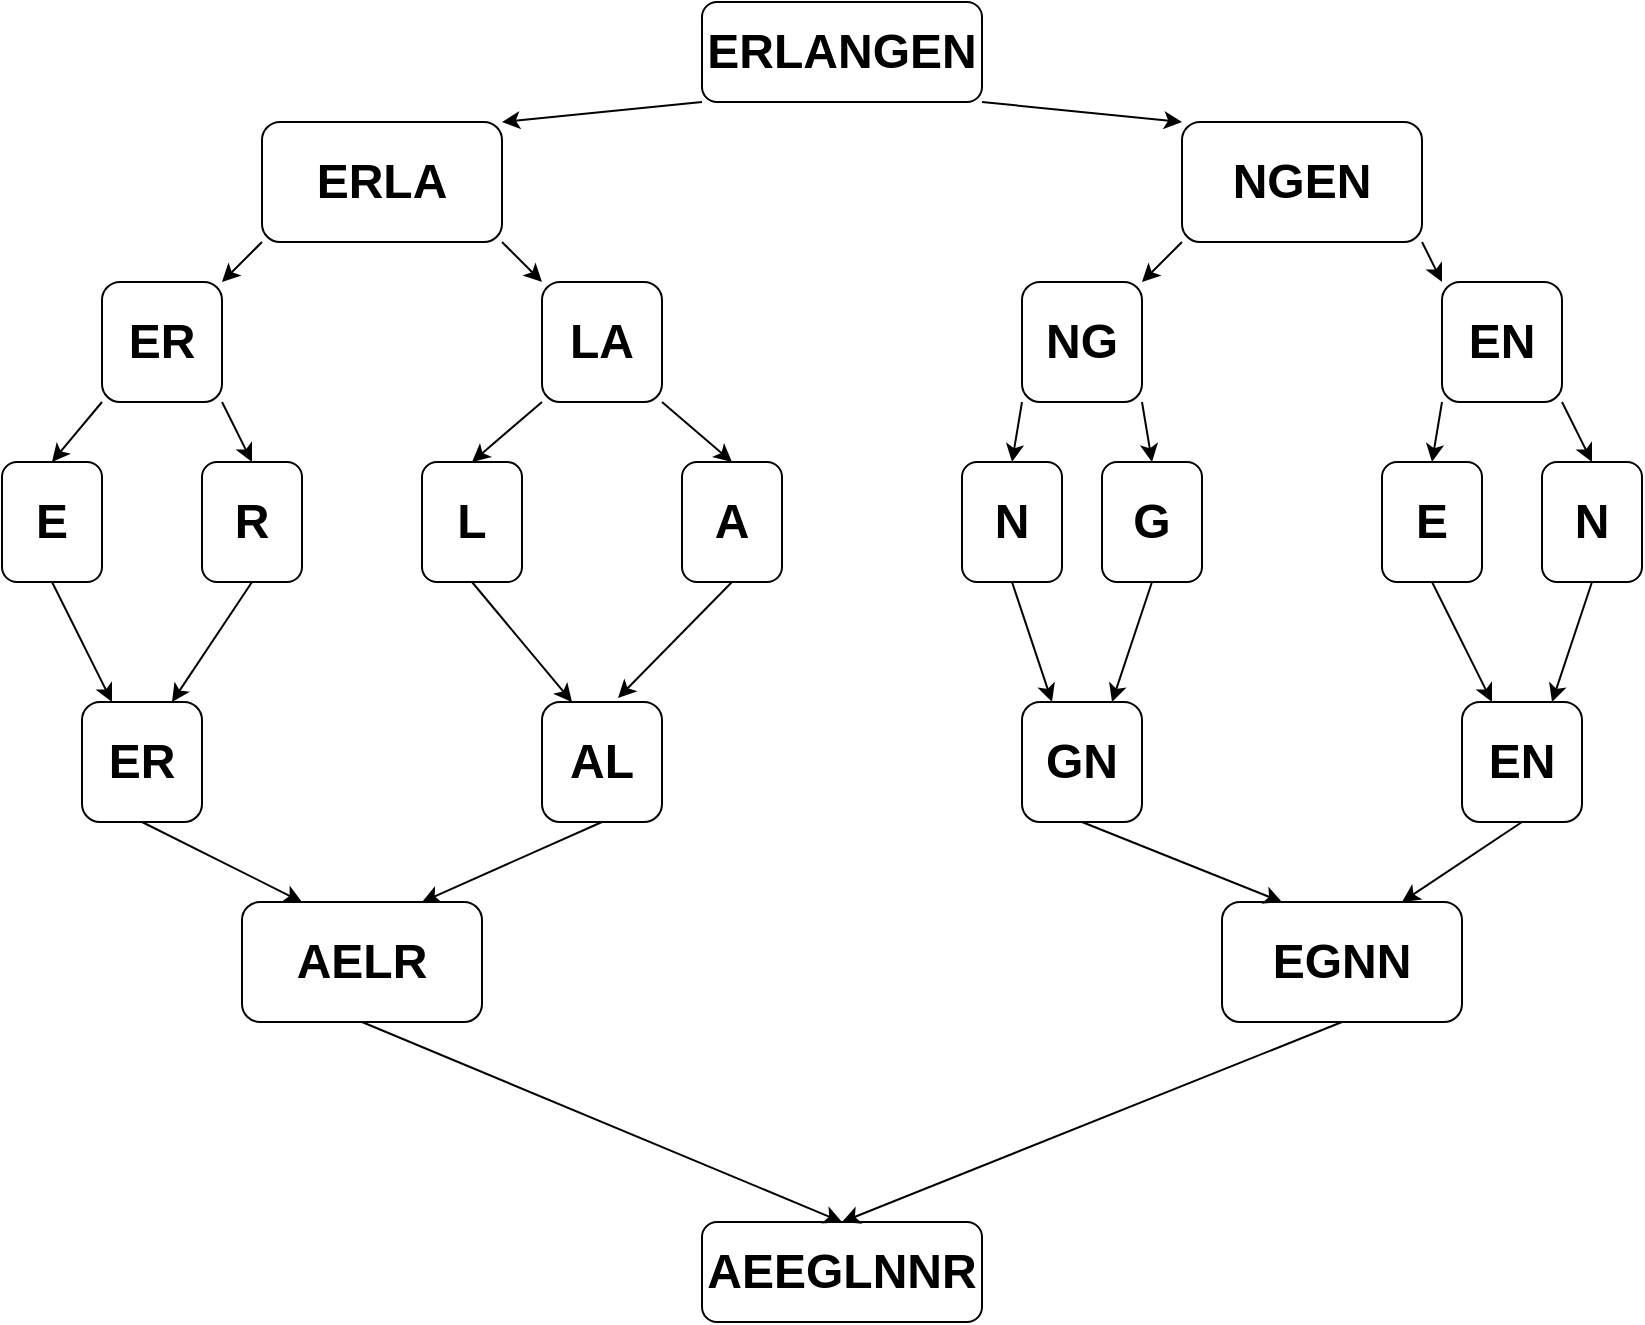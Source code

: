 <mxfile version="13.10.1" type="device"><diagram id="DE1ahLUOJozpv-eDr9Hm" name="Page-1"><mxGraphModel dx="1422" dy="762" grid="1" gridSize="10" guides="1" tooltips="1" connect="1" arrows="1" fold="1" page="1" pageScale="1" pageWidth="1169" pageHeight="827" background="none" math="0" shadow="0"><root><mxCell id="0"/><mxCell id="1" parent="0"/><mxCell id="f4lkO9fk2rtM7I0UGXnO-1" value="&lt;font style=&quot;font-size: 24px&quot;&gt;&lt;b&gt;ERLANGEN&lt;/b&gt;&lt;/font&gt;" style="rounded=1;whiteSpace=wrap;html=1;" parent="1" vertex="1"><mxGeometry x="360" y="10" width="140" height="50" as="geometry"/></mxCell><mxCell id="f4lkO9fk2rtM7I0UGXnO-3" value="&lt;b&gt;&lt;font style=&quot;font-size: 24px&quot;&gt;ERLA&lt;/font&gt;&lt;/b&gt;" style="rounded=1;whiteSpace=wrap;html=1;" parent="1" vertex="1"><mxGeometry x="140" y="70" width="120" height="60" as="geometry"/></mxCell><mxCell id="f4lkO9fk2rtM7I0UGXnO-4" value="&lt;b&gt;&lt;font style=&quot;font-size: 24px&quot;&gt;NGEN&lt;/font&gt;&lt;/b&gt;" style="rounded=1;whiteSpace=wrap;html=1;" parent="1" vertex="1"><mxGeometry x="600" y="70" width="120" height="60" as="geometry"/></mxCell><mxCell id="f4lkO9fk2rtM7I0UGXnO-5" value="&lt;font style=&quot;font-size: 24px&quot;&gt;&lt;b&gt;ER&lt;/b&gt;&lt;/font&gt;" style="rounded=1;whiteSpace=wrap;html=1;" parent="1" vertex="1"><mxGeometry x="60" y="150" width="60" height="60" as="geometry"/></mxCell><mxCell id="f4lkO9fk2rtM7I0UGXnO-6" value="&lt;font style=&quot;font-size: 24px&quot;&gt;&lt;b&gt;LA&lt;/b&gt;&lt;/font&gt;" style="rounded=1;whiteSpace=wrap;html=1;" parent="1" vertex="1"><mxGeometry x="280" y="150" width="60" height="60" as="geometry"/></mxCell><mxCell id="f4lkO9fk2rtM7I0UGXnO-7" value="&lt;font style=&quot;font-size: 24px&quot;&gt;&lt;b&gt;NG&lt;/b&gt;&lt;/font&gt;" style="rounded=1;whiteSpace=wrap;html=1;" parent="1" vertex="1"><mxGeometry x="520" y="150" width="60" height="60" as="geometry"/></mxCell><mxCell id="f4lkO9fk2rtM7I0UGXnO-8" value="&lt;font style=&quot;font-size: 24px&quot;&gt;&lt;b&gt;EN&lt;/b&gt;&lt;/font&gt;" style="rounded=1;whiteSpace=wrap;html=1;" parent="1" vertex="1"><mxGeometry x="730" y="150" width="60" height="60" as="geometry"/></mxCell><mxCell id="f4lkO9fk2rtM7I0UGXnO-9" value="&lt;font style=&quot;font-size: 24px&quot;&gt;&lt;b&gt;E&lt;/b&gt;&lt;/font&gt;" style="rounded=1;whiteSpace=wrap;html=1;" parent="1" vertex="1"><mxGeometry x="10" y="240" width="50" height="60" as="geometry"/></mxCell><mxCell id="f4lkO9fk2rtM7I0UGXnO-11" value="&lt;font style=&quot;font-size: 24px&quot;&gt;&lt;b&gt;R&lt;/b&gt;&lt;/font&gt;" style="rounded=1;whiteSpace=wrap;html=1;" parent="1" vertex="1"><mxGeometry x="110" y="240" width="50" height="60" as="geometry"/></mxCell><mxCell id="f4lkO9fk2rtM7I0UGXnO-12" value="&lt;font style=&quot;font-size: 24px&quot;&gt;&lt;b&gt;L&lt;/b&gt;&lt;/font&gt;" style="rounded=1;whiteSpace=wrap;html=1;" parent="1" vertex="1"><mxGeometry x="220" y="240" width="50" height="60" as="geometry"/></mxCell><mxCell id="f4lkO9fk2rtM7I0UGXnO-13" value="&lt;font style=&quot;font-size: 24px&quot;&gt;&lt;b&gt;A&lt;/b&gt;&lt;/font&gt;" style="rounded=1;whiteSpace=wrap;html=1;" parent="1" vertex="1"><mxGeometry x="350" y="240" width="50" height="60" as="geometry"/></mxCell><mxCell id="f4lkO9fk2rtM7I0UGXnO-14" value="&lt;b&gt;&lt;font style=&quot;font-size: 24px&quot;&gt;N&lt;/font&gt;&lt;/b&gt;" style="rounded=1;whiteSpace=wrap;html=1;" parent="1" vertex="1"><mxGeometry x="490" y="240" width="50" height="60" as="geometry"/></mxCell><mxCell id="f4lkO9fk2rtM7I0UGXnO-15" value="&lt;b&gt;&lt;font style=&quot;font-size: 24px&quot;&gt;G&lt;/font&gt;&lt;/b&gt;" style="rounded=1;whiteSpace=wrap;html=1;" parent="1" vertex="1"><mxGeometry x="560" y="240" width="50" height="60" as="geometry"/></mxCell><mxCell id="f4lkO9fk2rtM7I0UGXnO-16" value="&lt;b&gt;&lt;font style=&quot;font-size: 24px&quot;&gt;E&lt;/font&gt;&lt;/b&gt;" style="rounded=1;whiteSpace=wrap;html=1;" parent="1" vertex="1"><mxGeometry x="700" y="240" width="50" height="60" as="geometry"/></mxCell><mxCell id="f4lkO9fk2rtM7I0UGXnO-17" value="&lt;b&gt;&lt;font style=&quot;font-size: 24px&quot;&gt;N&lt;/font&gt;&lt;/b&gt;" style="rounded=1;whiteSpace=wrap;html=1;" parent="1" vertex="1"><mxGeometry x="780" y="240" width="50" height="60" as="geometry"/></mxCell><mxCell id="f4lkO9fk2rtM7I0UGXnO-18" value="&lt;font style=&quot;font-size: 24px&quot;&gt;&lt;b&gt;ER&lt;/b&gt;&lt;/font&gt;" style="rounded=1;whiteSpace=wrap;html=1;" parent="1" vertex="1"><mxGeometry x="50" y="360" width="60" height="60" as="geometry"/></mxCell><mxCell id="f4lkO9fk2rtM7I0UGXnO-19" value="&lt;font style=&quot;font-size: 24px&quot;&gt;&lt;b&gt;AL&lt;/b&gt;&lt;/font&gt;" style="rounded=1;whiteSpace=wrap;html=1;" parent="1" vertex="1"><mxGeometry x="280" y="360" width="60" height="60" as="geometry"/></mxCell><mxCell id="f4lkO9fk2rtM7I0UGXnO-20" value="&lt;b&gt;&lt;font style=&quot;font-size: 24px&quot;&gt;AELR&lt;/font&gt;&lt;/b&gt;" style="rounded=1;whiteSpace=wrap;html=1;" parent="1" vertex="1"><mxGeometry x="130" y="460" width="120" height="60" as="geometry"/></mxCell><mxCell id="f4lkO9fk2rtM7I0UGXnO-21" value="&lt;span style=&quot;font-size: 24px&quot;&gt;&lt;b&gt;GN&lt;/b&gt;&lt;/span&gt;" style="rounded=1;whiteSpace=wrap;html=1;" parent="1" vertex="1"><mxGeometry x="520" y="360" width="60" height="60" as="geometry"/></mxCell><mxCell id="f4lkO9fk2rtM7I0UGXnO-22" value="&lt;font style=&quot;font-size: 24px&quot;&gt;&lt;b&gt;EN&lt;/b&gt;&lt;/font&gt;" style="rounded=1;whiteSpace=wrap;html=1;" parent="1" vertex="1"><mxGeometry x="740" y="360" width="60" height="60" as="geometry"/></mxCell><mxCell id="f4lkO9fk2rtM7I0UGXnO-23" style="edgeStyle=orthogonalEdgeStyle;rounded=0;orthogonalLoop=1;jettySize=auto;html=1;exitX=0.5;exitY=1;exitDx=0;exitDy=0;" parent="1" source="f4lkO9fk2rtM7I0UGXnO-22" target="f4lkO9fk2rtM7I0UGXnO-22" edge="1"><mxGeometry relative="1" as="geometry"/></mxCell><mxCell id="f4lkO9fk2rtM7I0UGXnO-24" value="&lt;b&gt;&lt;font style=&quot;font-size: 24px&quot;&gt;EGNN&lt;/font&gt;&lt;/b&gt;" style="rounded=1;whiteSpace=wrap;html=1;" parent="1" vertex="1"><mxGeometry x="620" y="460" width="120" height="60" as="geometry"/></mxCell><mxCell id="f4lkO9fk2rtM7I0UGXnO-25" value="&lt;font style=&quot;font-size: 24px&quot;&gt;&lt;b&gt;AEEGLNNR&lt;/b&gt;&lt;/font&gt;" style="rounded=1;whiteSpace=wrap;html=1;" parent="1" vertex="1"><mxGeometry x="360" y="620" width="140" height="50" as="geometry"/></mxCell><mxCell id="QZNAEasr46EIq5ApQxw6-1" value="" style="endArrow=classic;html=1;entryX=1;entryY=0;entryDx=0;entryDy=0;exitX=0;exitY=1;exitDx=0;exitDy=0;" edge="1" parent="1" source="f4lkO9fk2rtM7I0UGXnO-1" target="f4lkO9fk2rtM7I0UGXnO-3"><mxGeometry width="50" height="50" relative="1" as="geometry"><mxPoint x="330" y="60" as="sourcePoint"/><mxPoint x="300" y="130" as="targetPoint"/></mxGeometry></mxCell><mxCell id="QZNAEasr46EIq5ApQxw6-2" value="" style="endArrow=classic;html=1;exitX=1;exitY=1;exitDx=0;exitDy=0;entryX=0;entryY=0;entryDx=0;entryDy=0;" edge="1" parent="1" source="f4lkO9fk2rtM7I0UGXnO-1" target="f4lkO9fk2rtM7I0UGXnO-4"><mxGeometry width="50" height="50" relative="1" as="geometry"><mxPoint x="510" y="130" as="sourcePoint"/><mxPoint x="560" y="80" as="targetPoint"/></mxGeometry></mxCell><mxCell id="QZNAEasr46EIq5ApQxw6-3" value="" style="endArrow=classic;html=1;exitX=1;exitY=1;exitDx=0;exitDy=0;entryX=0;entryY=0;entryDx=0;entryDy=0;" edge="1" parent="1" source="f4lkO9fk2rtM7I0UGXnO-3" target="f4lkO9fk2rtM7I0UGXnO-6"><mxGeometry width="50" height="50" relative="1" as="geometry"><mxPoint x="310" y="130" as="sourcePoint"/><mxPoint x="360" y="80" as="targetPoint"/></mxGeometry></mxCell><mxCell id="QZNAEasr46EIq5ApQxw6-4" value="" style="endArrow=classic;html=1;exitX=0;exitY=1;exitDx=0;exitDy=0;entryX=1;entryY=0;entryDx=0;entryDy=0;" edge="1" parent="1" source="f4lkO9fk2rtM7I0UGXnO-3" target="f4lkO9fk2rtM7I0UGXnO-5"><mxGeometry width="50" height="50" relative="1" as="geometry"><mxPoint x="390" y="200" as="sourcePoint"/><mxPoint x="440" y="150" as="targetPoint"/></mxGeometry></mxCell><mxCell id="QZNAEasr46EIq5ApQxw6-5" value="" style="endArrow=classic;html=1;exitX=0;exitY=1;exitDx=0;exitDy=0;entryX=1;entryY=0;entryDx=0;entryDy=0;" edge="1" parent="1" source="f4lkO9fk2rtM7I0UGXnO-4" target="f4lkO9fk2rtM7I0UGXnO-7"><mxGeometry width="50" height="50" relative="1" as="geometry"><mxPoint x="400" y="210" as="sourcePoint"/><mxPoint x="560" y="120" as="targetPoint"/></mxGeometry></mxCell><mxCell id="QZNAEasr46EIq5ApQxw6-6" value="" style="endArrow=classic;html=1;entryX=0;entryY=0;entryDx=0;entryDy=0;exitX=1;exitY=1;exitDx=0;exitDy=0;" edge="1" parent="1" source="f4lkO9fk2rtM7I0UGXnO-4" target="f4lkO9fk2rtM7I0UGXnO-8"><mxGeometry width="50" height="50" relative="1" as="geometry"><mxPoint x="410" y="220" as="sourcePoint"/><mxPoint x="460" y="170" as="targetPoint"/></mxGeometry></mxCell><mxCell id="QZNAEasr46EIq5ApQxw6-7" value="" style="endArrow=classic;html=1;exitX=1;exitY=1;exitDx=0;exitDy=0;entryX=0.5;entryY=0;entryDx=0;entryDy=0;" edge="1" parent="1" source="f4lkO9fk2rtM7I0UGXnO-8" target="f4lkO9fk2rtM7I0UGXnO-17"><mxGeometry width="50" height="50" relative="1" as="geometry"><mxPoint x="420" y="230" as="sourcePoint"/><mxPoint x="470" y="180" as="targetPoint"/></mxGeometry></mxCell><mxCell id="QZNAEasr46EIq5ApQxw6-8" value="" style="endArrow=classic;html=1;exitX=0;exitY=1;exitDx=0;exitDy=0;entryX=0.5;entryY=0;entryDx=0;entryDy=0;" edge="1" parent="1" source="f4lkO9fk2rtM7I0UGXnO-8" target="f4lkO9fk2rtM7I0UGXnO-16"><mxGeometry width="50" height="50" relative="1" as="geometry"><mxPoint x="430" y="240" as="sourcePoint"/><mxPoint x="480" y="190" as="targetPoint"/></mxGeometry></mxCell><mxCell id="QZNAEasr46EIq5ApQxw6-9" value="" style="endArrow=classic;html=1;entryX=0.5;entryY=0;entryDx=0;entryDy=0;exitX=1;exitY=1;exitDx=0;exitDy=0;" edge="1" parent="1" source="f4lkO9fk2rtM7I0UGXnO-7" target="f4lkO9fk2rtM7I0UGXnO-15"><mxGeometry width="50" height="50" relative="1" as="geometry"><mxPoint x="440" y="250" as="sourcePoint"/><mxPoint x="490" y="200" as="targetPoint"/></mxGeometry></mxCell><mxCell id="QZNAEasr46EIq5ApQxw6-10" value="" style="endArrow=classic;html=1;entryX=0.5;entryY=0;entryDx=0;entryDy=0;exitX=0;exitY=1;exitDx=0;exitDy=0;" edge="1" parent="1" source="f4lkO9fk2rtM7I0UGXnO-7" target="f4lkO9fk2rtM7I0UGXnO-14"><mxGeometry width="50" height="50" relative="1" as="geometry"><mxPoint x="450" y="260" as="sourcePoint"/><mxPoint x="500" y="210" as="targetPoint"/></mxGeometry></mxCell><mxCell id="QZNAEasr46EIq5ApQxw6-11" value="" style="endArrow=classic;html=1;exitX=1;exitY=1;exitDx=0;exitDy=0;entryX=0.5;entryY=0;entryDx=0;entryDy=0;" edge="1" parent="1" source="f4lkO9fk2rtM7I0UGXnO-6" target="f4lkO9fk2rtM7I0UGXnO-13"><mxGeometry width="50" height="50" relative="1" as="geometry"><mxPoint x="460" y="270" as="sourcePoint"/><mxPoint x="510" y="220" as="targetPoint"/></mxGeometry></mxCell><mxCell id="QZNAEasr46EIq5ApQxw6-12" value="" style="endArrow=classic;html=1;exitX=0;exitY=1;exitDx=0;exitDy=0;entryX=0.5;entryY=0;entryDx=0;entryDy=0;" edge="1" parent="1" source="f4lkO9fk2rtM7I0UGXnO-6" target="f4lkO9fk2rtM7I0UGXnO-12"><mxGeometry width="50" height="50" relative="1" as="geometry"><mxPoint x="430" y="260" as="sourcePoint"/><mxPoint x="480" y="210" as="targetPoint"/></mxGeometry></mxCell><mxCell id="QZNAEasr46EIq5ApQxw6-13" value="" style="endArrow=classic;html=1;exitX=1;exitY=1;exitDx=0;exitDy=0;entryX=0.5;entryY=0;entryDx=0;entryDy=0;" edge="1" parent="1" source="f4lkO9fk2rtM7I0UGXnO-5" target="f4lkO9fk2rtM7I0UGXnO-11"><mxGeometry width="50" height="50" relative="1" as="geometry"><mxPoint x="430" y="340" as="sourcePoint"/><mxPoint x="480" y="290" as="targetPoint"/></mxGeometry></mxCell><mxCell id="QZNAEasr46EIq5ApQxw6-14" value="" style="endArrow=classic;html=1;entryX=0.633;entryY=-0.033;entryDx=0;entryDy=0;exitX=0.5;exitY=1;exitDx=0;exitDy=0;entryPerimeter=0;" edge="1" parent="1" source="f4lkO9fk2rtM7I0UGXnO-13" target="f4lkO9fk2rtM7I0UGXnO-19"><mxGeometry width="50" height="50" relative="1" as="geometry"><mxPoint x="360" y="330" as="sourcePoint"/><mxPoint x="480" y="300" as="targetPoint"/></mxGeometry></mxCell><mxCell id="QZNAEasr46EIq5ApQxw6-15" value="" style="endArrow=classic;html=1;exitX=0;exitY=1;exitDx=0;exitDy=0;entryX=0.5;entryY=0;entryDx=0;entryDy=0;" edge="1" parent="1" source="f4lkO9fk2rtM7I0UGXnO-5" target="f4lkO9fk2rtM7I0UGXnO-9"><mxGeometry width="50" height="50" relative="1" as="geometry"><mxPoint x="500" y="310" as="sourcePoint"/><mxPoint x="550" y="260" as="targetPoint"/></mxGeometry></mxCell><mxCell id="QZNAEasr46EIq5ApQxw6-16" value="" style="endArrow=classic;html=1;exitX=0.5;exitY=1;exitDx=0;exitDy=0;entryX=0.5;entryY=0;entryDx=0;entryDy=0;" edge="1" parent="1" source="f4lkO9fk2rtM7I0UGXnO-20" target="f4lkO9fk2rtM7I0UGXnO-25"><mxGeometry width="50" height="50" relative="1" as="geometry"><mxPoint x="360" y="484" as="sourcePoint"/><mxPoint x="490" y="344" as="targetPoint"/></mxGeometry></mxCell><mxCell id="QZNAEasr46EIq5ApQxw6-17" value="" style="endArrow=classic;html=1;entryX=0.5;entryY=0;entryDx=0;entryDy=0;exitX=0.5;exitY=1;exitDx=0;exitDy=0;" edge="1" parent="1" source="f4lkO9fk2rtM7I0UGXnO-24" target="f4lkO9fk2rtM7I0UGXnO-25"><mxGeometry width="50" height="50" relative="1" as="geometry"><mxPoint x="470" y="550" as="sourcePoint"/><mxPoint x="520" y="500" as="targetPoint"/></mxGeometry></mxCell><mxCell id="QZNAEasr46EIq5ApQxw6-18" value="" style="endArrow=classic;html=1;exitX=0.5;exitY=1;exitDx=0;exitDy=0;entryX=0.75;entryY=0;entryDx=0;entryDy=0;" edge="1" parent="1" source="f4lkO9fk2rtM7I0UGXnO-11" target="f4lkO9fk2rtM7I0UGXnO-18"><mxGeometry width="50" height="50" relative="1" as="geometry"><mxPoint x="450" y="439" as="sourcePoint"/><mxPoint x="500" y="389" as="targetPoint"/></mxGeometry></mxCell><mxCell id="QZNAEasr46EIq5ApQxw6-19" value="" style="endArrow=classic;html=1;exitX=0.5;exitY=1;exitDx=0;exitDy=0;entryX=0.25;entryY=0;entryDx=0;entryDy=0;" edge="1" parent="1" source="f4lkO9fk2rtM7I0UGXnO-9" target="f4lkO9fk2rtM7I0UGXnO-18"><mxGeometry width="50" height="50" relative="1" as="geometry"><mxPoint x="370" y="430" as="sourcePoint"/><mxPoint x="420" y="380" as="targetPoint"/></mxGeometry></mxCell><mxCell id="QZNAEasr46EIq5ApQxw6-20" value="" style="endArrow=classic;html=1;exitX=0.5;exitY=1;exitDx=0;exitDy=0;entryX=0.25;entryY=0;entryDx=0;entryDy=0;" edge="1" parent="1" source="f4lkO9fk2rtM7I0UGXnO-12" target="f4lkO9fk2rtM7I0UGXnO-19"><mxGeometry width="50" height="50" relative="1" as="geometry"><mxPoint x="350" y="390" as="sourcePoint"/><mxPoint x="400" y="340" as="targetPoint"/></mxGeometry></mxCell><mxCell id="QZNAEasr46EIq5ApQxw6-21" value="" style="endArrow=classic;html=1;entryX=0.25;entryY=0;entryDx=0;entryDy=0;exitX=0.5;exitY=1;exitDx=0;exitDy=0;" edge="1" parent="1" source="f4lkO9fk2rtM7I0UGXnO-14" target="f4lkO9fk2rtM7I0UGXnO-21"><mxGeometry width="50" height="50" relative="1" as="geometry"><mxPoint x="480" y="410" as="sourcePoint"/><mxPoint x="530" y="360" as="targetPoint"/></mxGeometry></mxCell><mxCell id="QZNAEasr46EIq5ApQxw6-22" value="" style="endArrow=classic;html=1;entryX=0.25;entryY=0;entryDx=0;entryDy=0;exitX=0.5;exitY=1;exitDx=0;exitDy=0;" edge="1" parent="1" source="f4lkO9fk2rtM7I0UGXnO-21" target="f4lkO9fk2rtM7I0UGXnO-24"><mxGeometry width="50" height="50" relative="1" as="geometry"><mxPoint x="500" y="530" as="sourcePoint"/><mxPoint x="550" y="480" as="targetPoint"/></mxGeometry></mxCell><mxCell id="QZNAEasr46EIq5ApQxw6-23" value="" style="endArrow=classic;html=1;entryX=0.75;entryY=0;entryDx=0;entryDy=0;exitX=0.5;exitY=1;exitDx=0;exitDy=0;" edge="1" parent="1" source="f4lkO9fk2rtM7I0UGXnO-22" target="f4lkO9fk2rtM7I0UGXnO-24"><mxGeometry width="50" height="50" relative="1" as="geometry"><mxPoint x="790" y="480" as="sourcePoint"/><mxPoint x="840" y="430" as="targetPoint"/></mxGeometry></mxCell><mxCell id="QZNAEasr46EIq5ApQxw6-24" value="" style="endArrow=classic;html=1;exitX=0.5;exitY=1;exitDx=0;exitDy=0;entryX=0.75;entryY=0;entryDx=0;entryDy=0;" edge="1" parent="1" source="f4lkO9fk2rtM7I0UGXnO-15" target="f4lkO9fk2rtM7I0UGXnO-21"><mxGeometry width="50" height="50" relative="1" as="geometry"><mxPoint x="630" y="330" as="sourcePoint"/><mxPoint x="680" y="280" as="targetPoint"/></mxGeometry></mxCell><mxCell id="QZNAEasr46EIq5ApQxw6-25" value="" style="endArrow=classic;html=1;entryX=0.75;entryY=0;entryDx=0;entryDy=0;exitX=0.5;exitY=1;exitDx=0;exitDy=0;" edge="1" parent="1" source="f4lkO9fk2rtM7I0UGXnO-17" target="f4lkO9fk2rtM7I0UGXnO-22"><mxGeometry width="50" height="50" relative="1" as="geometry"><mxPoint x="600" y="410" as="sourcePoint"/><mxPoint x="650" y="360" as="targetPoint"/></mxGeometry></mxCell><mxCell id="QZNAEasr46EIq5ApQxw6-26" value="" style="endArrow=classic;html=1;exitX=0.5;exitY=1;exitDx=0;exitDy=0;entryX=0.25;entryY=0;entryDx=0;entryDy=0;" edge="1" parent="1" source="f4lkO9fk2rtM7I0UGXnO-16" target="f4lkO9fk2rtM7I0UGXnO-22"><mxGeometry width="50" height="50" relative="1" as="geometry"><mxPoint x="610" y="420" as="sourcePoint"/><mxPoint x="660" y="370" as="targetPoint"/></mxGeometry></mxCell><mxCell id="QZNAEasr46EIq5ApQxw6-27" value="" style="endArrow=classic;html=1;entryX=0.25;entryY=0;entryDx=0;entryDy=0;exitX=0.5;exitY=1;exitDx=0;exitDy=0;" edge="1" parent="1" source="f4lkO9fk2rtM7I0UGXnO-18" target="f4lkO9fk2rtM7I0UGXnO-20"><mxGeometry width="50" height="50" relative="1" as="geometry"><mxPoint x="370" y="430" as="sourcePoint"/><mxPoint x="420" y="380" as="targetPoint"/></mxGeometry></mxCell><mxCell id="QZNAEasr46EIq5ApQxw6-28" value="" style="endArrow=classic;html=1;exitX=0.5;exitY=1;exitDx=0;exitDy=0;entryX=0.75;entryY=0;entryDx=0;entryDy=0;" edge="1" parent="1" source="f4lkO9fk2rtM7I0UGXnO-19" target="f4lkO9fk2rtM7I0UGXnO-20"><mxGeometry width="50" height="50" relative="1" as="geometry"><mxPoint x="630" y="440" as="sourcePoint"/><mxPoint x="680" y="390" as="targetPoint"/></mxGeometry></mxCell></root></mxGraphModel></diagram></mxfile>